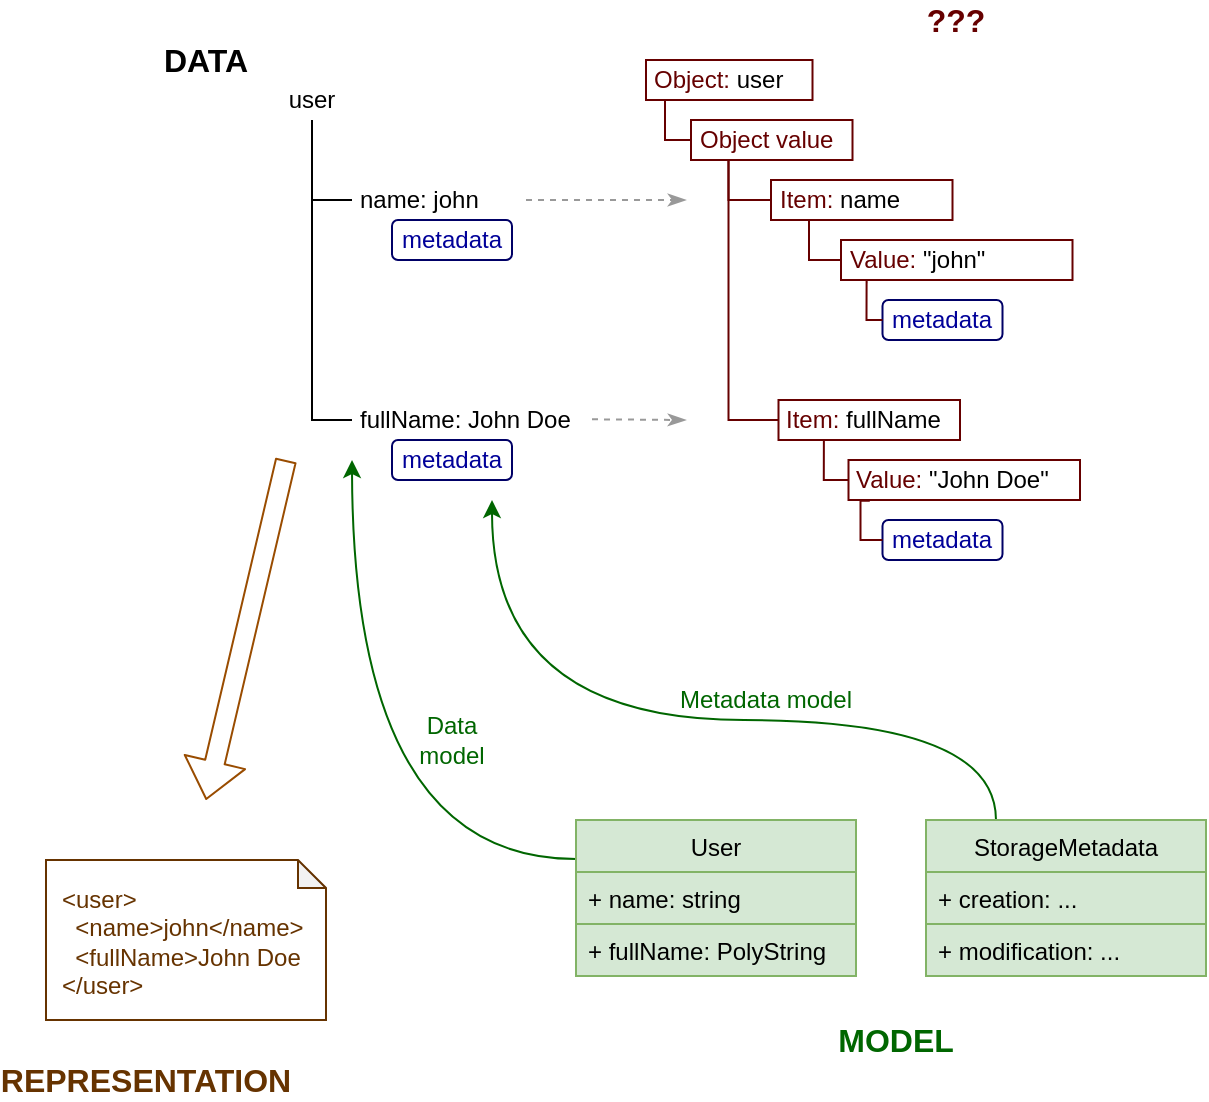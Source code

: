 <mxfile version="13.0.3" type="device"><diagram id="mrlgF6XJohhFISeK3crl" name="Page-1"><mxGraphModel dx="947" dy="608" grid="1" gridSize="10" guides="1" tooltips="1" connect="1" arrows="1" fold="1" page="1" pageScale="1" pageWidth="850" pageHeight="1100" math="0" shadow="0"><root><mxCell id="0"/><mxCell id="1" parent="0"/><mxCell id="eUB-juZ4jeWRK1TMT9lP-4" style="edgeStyle=orthogonalEdgeStyle;rounded=0;orthogonalLoop=1;jettySize=auto;html=1;entryX=0;entryY=0.5;entryDx=0;entryDy=0;endArrow=none;endFill=0;" edge="1" parent="1" source="eUB-juZ4jeWRK1TMT9lP-1" target="eUB-juZ4jeWRK1TMT9lP-2"><mxGeometry relative="1" as="geometry"/></mxCell><mxCell id="eUB-juZ4jeWRK1TMT9lP-1" value="user" style="text;html=1;strokeColor=none;fillColor=none;align=center;verticalAlign=middle;whiteSpace=wrap;rounded=0;" vertex="1" parent="1"><mxGeometry x="273" y="140" width="40" height="20" as="geometry"/></mxCell><mxCell id="eUB-juZ4jeWRK1TMT9lP-2" value="name: john" style="text;html=1;strokeColor=none;fillColor=none;align=left;verticalAlign=middle;whiteSpace=wrap;rounded=0;spacingLeft=2;" vertex="1" parent="1"><mxGeometry x="313" y="190" width="80" height="20" as="geometry"/></mxCell><mxCell id="eUB-juZ4jeWRK1TMT9lP-5" value="fullName: John Doe" style="text;html=1;strokeColor=none;fillColor=none;align=left;verticalAlign=middle;whiteSpace=wrap;rounded=0;spacingLeft=2;" vertex="1" parent="1"><mxGeometry x="313" y="300" width="120" height="20" as="geometry"/></mxCell><mxCell id="eUB-juZ4jeWRK1TMT9lP-6" style="edgeStyle=orthogonalEdgeStyle;rounded=0;orthogonalLoop=1;jettySize=auto;html=1;entryX=0;entryY=0.5;entryDx=0;entryDy=0;endArrow=none;endFill=0;exitX=0.5;exitY=1;exitDx=0;exitDy=0;" edge="1" parent="1" source="eUB-juZ4jeWRK1TMT9lP-1" target="eUB-juZ4jeWRK1TMT9lP-5"><mxGeometry relative="1" as="geometry"><mxPoint x="303" y="250" as="sourcePoint"/><mxPoint x="323" y="270" as="targetPoint"/></mxGeometry></mxCell><mxCell id="eUB-juZ4jeWRK1TMT9lP-7" value="&lt;b&gt;&lt;font style=&quot;font-size: 16px&quot;&gt;DATA&lt;/font&gt;&lt;/b&gt;" style="text;html=1;strokeColor=none;fillColor=none;align=center;verticalAlign=middle;whiteSpace=wrap;rounded=0;" vertex="1" parent="1"><mxGeometry x="220" y="120" width="40" height="20" as="geometry"/></mxCell><mxCell id="eUB-juZ4jeWRK1TMT9lP-8" value="metadata" style="rounded=1;whiteSpace=wrap;html=1;align=center;fontColor=#000099;strokeColor=#000066;" vertex="1" parent="1"><mxGeometry x="333" y="210" width="60" height="20" as="geometry"/></mxCell><mxCell id="eUB-juZ4jeWRK1TMT9lP-9" value="metadata" style="rounded=1;whiteSpace=wrap;html=1;align=center;fontColor=#000099;strokeColor=#000066;" vertex="1" parent="1"><mxGeometry x="333" y="320" width="60" height="20" as="geometry"/></mxCell><mxCell id="eUB-juZ4jeWRK1TMT9lP-14" value="&lt;b&gt;&lt;font style=&quot;font-size: 16px&quot; color=&quot;#006600&quot;&gt;MODEL&lt;/font&gt;&lt;/b&gt;" style="text;html=1;strokeColor=none;fillColor=none;align=center;verticalAlign=middle;whiteSpace=wrap;rounded=0;" vertex="1" parent="1"><mxGeometry x="555" y="610" width="60" height="20" as="geometry"/></mxCell><mxCell id="eUB-juZ4jeWRK1TMT9lP-15" value="" style="endArrow=classic;html=1;fontColor=#006600;strokeColor=#006600;exitX=0;exitY=0.25;exitDx=0;exitDy=0;edgeStyle=orthogonalEdgeStyle;curved=1;" edge="1" parent="1" source="eUB-juZ4jeWRK1TMT9lP-10"><mxGeometry width="50" height="50" relative="1" as="geometry"><mxPoint x="423" y="450" as="sourcePoint"/><mxPoint x="313" y="330" as="targetPoint"/></mxGeometry></mxCell><mxCell id="eUB-juZ4jeWRK1TMT9lP-16" value="Data model" style="text;html=1;strokeColor=none;fillColor=none;align=center;verticalAlign=middle;whiteSpace=wrap;rounded=0;fontColor=#006600;" vertex="1" parent="1"><mxGeometry x="343" y="460" width="40" height="20" as="geometry"/></mxCell><mxCell id="eUB-juZ4jeWRK1TMT9lP-20" value="" style="endArrow=classic;html=1;fontColor=#006600;strokeColor=#006600;exitX=0.25;exitY=0;exitDx=0;exitDy=0;edgeStyle=orthogonalEdgeStyle;curved=1;" edge="1" parent="1" source="eUB-juZ4jeWRK1TMT9lP-17"><mxGeometry width="50" height="50" relative="1" as="geometry"><mxPoint x="383" y="459.5" as="sourcePoint"/><mxPoint x="383" y="350" as="targetPoint"/><Array as="points"><mxPoint x="635" y="460"/><mxPoint x="383" y="460"/></Array></mxGeometry></mxCell><mxCell id="eUB-juZ4jeWRK1TMT9lP-21" value="Metadata model" style="text;html=1;strokeColor=none;fillColor=none;align=center;verticalAlign=middle;whiteSpace=wrap;rounded=0;fontColor=#006600;" vertex="1" parent="1"><mxGeometry x="475" y="440" width="90" height="20" as="geometry"/></mxCell><mxCell id="eUB-juZ4jeWRK1TMT9lP-22" value="" style="shape=flexArrow;endArrow=classic;html=1;strokeColor=#994C00;fontColor=#006600;" edge="1" parent="1"><mxGeometry width="50" height="50" relative="1" as="geometry"><mxPoint x="280" y="330" as="sourcePoint"/><mxPoint x="240" y="500" as="targetPoint"/></mxGeometry></mxCell><mxCell id="eUB-juZ4jeWRK1TMT9lP-23" value="&amp;lt;user&amp;gt;&lt;br&gt;&amp;nbsp; &amp;lt;name&amp;gt;john&amp;lt;/name&amp;gt;&lt;br&gt;&amp;nbsp; &amp;lt;fullName&amp;gt;John Doe&lt;br&gt;&amp;lt;/user&amp;gt;" style="shape=note;whiteSpace=wrap;html=1;backgroundOutline=1;darkOpacity=0.05;strokeColor=#663300;fontColor=#663300;align=left;spacingLeft=4;spacingBottom=4;spacingRight=4;spacing=4;spacingTop=4;horizontal=1;verticalAlign=top;size=14;" vertex="1" parent="1"><mxGeometry x="160" y="530" width="140" height="80" as="geometry"/></mxCell><mxCell id="eUB-juZ4jeWRK1TMT9lP-24" value="&lt;b&gt;&lt;font style=&quot;font-size: 16px&quot; color=&quot;#663300&quot;&gt;REPRESENTATION&lt;/font&gt;&lt;/b&gt;" style="text;html=1;strokeColor=none;fillColor=none;align=center;verticalAlign=middle;whiteSpace=wrap;rounded=0;" vertex="1" parent="1"><mxGeometry x="180" y="630" width="60" height="20" as="geometry"/></mxCell><mxCell id="eUB-juZ4jeWRK1TMT9lP-25" value="Object: &lt;font color=&quot;#000000&quot;&gt;user&lt;/font&gt;" style="rounded=0;whiteSpace=wrap;html=1;strokeColor=#660000;fontColor=#660000;align=left;spacingLeft=2;" vertex="1" parent="1"><mxGeometry x="460" y="130" width="83.25" height="20" as="geometry"/></mxCell><mxCell id="eUB-juZ4jeWRK1TMT9lP-26" value="Object value" style="rounded=0;whiteSpace=wrap;html=1;strokeColor=#660000;fontColor=#660000;align=left;spacingLeft=2;" vertex="1" parent="1"><mxGeometry x="482.5" y="160" width="80.75" height="20" as="geometry"/></mxCell><mxCell id="eUB-juZ4jeWRK1TMT9lP-27" style="edgeStyle=orthogonalEdgeStyle;rounded=0;orthogonalLoop=1;jettySize=auto;html=1;entryX=0;entryY=0.5;entryDx=0;entryDy=0;endArrow=none;endFill=0;fontColor=#660000;strokeColor=#660000;spacingLeft=2;" edge="1" parent="1" target="eUB-juZ4jeWRK1TMT9lP-26"><mxGeometry relative="1" as="geometry"><mxPoint x="469.5" y="160" as="sourcePoint"/><mxPoint x="332.5" y="200" as="targetPoint"/><Array as="points"><mxPoint x="469.5" y="150"/><mxPoint x="469.5" y="170"/></Array></mxGeometry></mxCell><mxCell id="eUB-juZ4jeWRK1TMT9lP-28" value="Item: &lt;font color=&quot;#000000&quot;&gt;name&lt;/font&gt;" style="rounded=0;whiteSpace=wrap;html=1;strokeColor=#660000;fontColor=#660000;align=left;spacingLeft=2;" vertex="1" parent="1"><mxGeometry x="522.5" y="190" width="90.75" height="20" as="geometry"/></mxCell><mxCell id="eUB-juZ4jeWRK1TMT9lP-29" style="edgeStyle=orthogonalEdgeStyle;rounded=0;orthogonalLoop=1;jettySize=auto;html=1;entryX=0;entryY=0.5;entryDx=0;entryDy=0;endArrow=none;endFill=0;fontColor=#660000;strokeColor=#660000;exitX=0.25;exitY=1;exitDx=0;exitDy=0;spacingLeft=2;" edge="1" parent="1" source="eUB-juZ4jeWRK1TMT9lP-26" target="eUB-juZ4jeWRK1TMT9lP-28"><mxGeometry relative="1" as="geometry"><mxPoint x="479.5" y="170" as="sourcePoint"/><mxPoint x="492.5" y="180" as="targetPoint"/><Array as="points"><mxPoint x="501.25" y="200"/></Array></mxGeometry></mxCell><mxCell id="eUB-juZ4jeWRK1TMT9lP-30" value="Value: &lt;font color=&quot;#000000&quot;&gt;&quot;john&quot;&lt;/font&gt;" style="rounded=0;whiteSpace=wrap;html=1;strokeColor=#660000;fontColor=#660000;align=left;spacingLeft=2;" vertex="1" parent="1"><mxGeometry x="557.5" y="220" width="115.75" height="20" as="geometry"/></mxCell><mxCell id="eUB-juZ4jeWRK1TMT9lP-31" style="edgeStyle=orthogonalEdgeStyle;rounded=0;orthogonalLoop=1;jettySize=auto;html=1;entryX=0;entryY=0.5;entryDx=0;entryDy=0;endArrow=none;endFill=0;fontColor=#660000;strokeColor=#660000;exitX=0.25;exitY=1;exitDx=0;exitDy=0;spacingLeft=2;" edge="1" parent="1" source="eUB-juZ4jeWRK1TMT9lP-28" target="eUB-juZ4jeWRK1TMT9lP-30"><mxGeometry relative="1" as="geometry"><mxPoint x="511.5" y="250" as="sourcePoint"/><mxPoint x="532.5" y="210" as="targetPoint"/><Array as="points"><mxPoint x="541.5" y="230"/></Array></mxGeometry></mxCell><mxCell id="eUB-juZ4jeWRK1TMT9lP-32" value="Item: &lt;font color=&quot;#000000&quot;&gt;fullName&lt;/font&gt;" style="rounded=0;whiteSpace=wrap;html=1;strokeColor=#660000;fontColor=#660000;align=left;spacingLeft=2;" vertex="1" parent="1"><mxGeometry x="526.25" y="300" width="90.75" height="20" as="geometry"/></mxCell><mxCell id="eUB-juZ4jeWRK1TMT9lP-33" style="edgeStyle=orthogonalEdgeStyle;rounded=0;orthogonalLoop=1;jettySize=auto;html=1;entryX=0;entryY=0.5;entryDx=0;entryDy=0;endArrow=none;endFill=0;fontColor=#660000;strokeColor=#660000;exitX=0.25;exitY=1;exitDx=0;exitDy=0;spacingLeft=2;" edge="1" parent="1" source="eUB-juZ4jeWRK1TMT9lP-26" target="eUB-juZ4jeWRK1TMT9lP-32"><mxGeometry relative="1" as="geometry"><mxPoint x="503.25" y="180" as="sourcePoint"/><mxPoint x="532.5" y="210" as="targetPoint"/><Array as="points"><mxPoint x="501.25" y="180"/><mxPoint x="501.25" y="310"/></Array></mxGeometry></mxCell><mxCell id="eUB-juZ4jeWRK1TMT9lP-34" value="Value: &lt;font color=&quot;#000000&quot;&gt;&quot;John Doe&quot;&lt;/font&gt;" style="rounded=0;whiteSpace=wrap;html=1;strokeColor=#660000;fontColor=#660000;align=left;spacingLeft=2;" vertex="1" parent="1"><mxGeometry x="561.25" y="330" width="115.75" height="20" as="geometry"/></mxCell><mxCell id="eUB-juZ4jeWRK1TMT9lP-35" style="edgeStyle=orthogonalEdgeStyle;rounded=0;orthogonalLoop=1;jettySize=auto;html=1;entryX=0;entryY=0.5;entryDx=0;entryDy=0;endArrow=none;endFill=0;fontColor=#660000;strokeColor=#660000;exitX=0.25;exitY=1;exitDx=0;exitDy=0;spacingLeft=2;" edge="1" parent="1" source="eUB-juZ4jeWRK1TMT9lP-32" target="eUB-juZ4jeWRK1TMT9lP-34"><mxGeometry relative="1" as="geometry"><mxPoint x="558.938" y="260" as="sourcePoint"/><mxPoint x="571.25" y="280" as="targetPoint"/><Array as="points"><mxPoint x="549" y="340"/></Array></mxGeometry></mxCell><mxCell id="eUB-juZ4jeWRK1TMT9lP-10" value="User" style="swimlane;fontStyle=0;childLayout=stackLayout;horizontal=1;startSize=26;fillColor=#d5e8d4;horizontalStack=0;resizeParent=1;resizeParentMax=0;resizeLast=0;collapsible=1;marginBottom=0;strokeColor=#82b366;align=center;" vertex="1" parent="1"><mxGeometry x="425" y="510" width="140" height="78" as="geometry"/></mxCell><mxCell id="eUB-juZ4jeWRK1TMT9lP-11" value="+ name: string" style="text;strokeColor=#82b366;fillColor=#d5e8d4;align=left;verticalAlign=top;spacingLeft=4;spacingRight=4;overflow=hidden;rotatable=0;points=[[0,0.5],[1,0.5]];portConstraint=eastwest;" vertex="1" parent="eUB-juZ4jeWRK1TMT9lP-10"><mxGeometry y="26" width="140" height="26" as="geometry"/></mxCell><mxCell id="eUB-juZ4jeWRK1TMT9lP-12" value="+ fullName: PolyString" style="text;strokeColor=#82b366;fillColor=#d5e8d4;align=left;verticalAlign=top;spacingLeft=4;spacingRight=4;overflow=hidden;rotatable=0;points=[[0,0.5],[1,0.5]];portConstraint=eastwest;" vertex="1" parent="eUB-juZ4jeWRK1TMT9lP-10"><mxGeometry y="52" width="140" height="26" as="geometry"/></mxCell><mxCell id="eUB-juZ4jeWRK1TMT9lP-17" value="StorageMetadata" style="swimlane;fontStyle=0;childLayout=stackLayout;horizontal=1;startSize=26;fillColor=#d5e8d4;horizontalStack=0;resizeParent=1;resizeParentMax=0;resizeLast=0;collapsible=1;marginBottom=0;strokeColor=#82b366;align=center;" vertex="1" parent="1"><mxGeometry x="600" y="510" width="140" height="78" as="geometry"/></mxCell><mxCell id="eUB-juZ4jeWRK1TMT9lP-18" value="+ creation: ..." style="text;strokeColor=#82b366;fillColor=#d5e8d4;align=left;verticalAlign=top;spacingLeft=4;spacingRight=4;overflow=hidden;rotatable=0;points=[[0,0.5],[1,0.5]];portConstraint=eastwest;" vertex="1" parent="eUB-juZ4jeWRK1TMT9lP-17"><mxGeometry y="26" width="140" height="26" as="geometry"/></mxCell><mxCell id="eUB-juZ4jeWRK1TMT9lP-19" value="+ modification: ..." style="text;strokeColor=#82b366;fillColor=#d5e8d4;align=left;verticalAlign=top;spacingLeft=4;spacingRight=4;overflow=hidden;rotatable=0;points=[[0,0.5],[1,0.5]];portConstraint=eastwest;" vertex="1" parent="eUB-juZ4jeWRK1TMT9lP-17"><mxGeometry y="52" width="140" height="26" as="geometry"/></mxCell><mxCell id="eUB-juZ4jeWRK1TMT9lP-36" value="metadata" style="rounded=1;whiteSpace=wrap;html=1;align=center;fontColor=#000099;strokeColor=#000066;" vertex="1" parent="1"><mxGeometry x="578.25" y="250" width="60" height="20" as="geometry"/></mxCell><mxCell id="eUB-juZ4jeWRK1TMT9lP-37" style="edgeStyle=orthogonalEdgeStyle;rounded=0;orthogonalLoop=1;jettySize=auto;html=1;entryX=0;entryY=0.5;entryDx=0;entryDy=0;endArrow=none;endFill=0;fontColor=#660000;strokeColor=#660000;exitX=0.111;exitY=1.083;exitDx=0;exitDy=0;spacingLeft=2;exitPerimeter=0;" edge="1" parent="1" source="eUB-juZ4jeWRK1TMT9lP-30" target="eUB-juZ4jeWRK1TMT9lP-36"><mxGeometry relative="1" as="geometry"><mxPoint x="555.188" y="220" as="sourcePoint"/><mxPoint x="567.5" y="240" as="targetPoint"/><Array as="points"><mxPoint x="570.25" y="240"/><mxPoint x="570.25" y="260"/></Array></mxGeometry></mxCell><mxCell id="eUB-juZ4jeWRK1TMT9lP-38" value="metadata" style="rounded=1;whiteSpace=wrap;html=1;align=center;fontColor=#000099;strokeColor=#000066;" vertex="1" parent="1"><mxGeometry x="578.25" y="360" width="60" height="20" as="geometry"/></mxCell><mxCell id="eUB-juZ4jeWRK1TMT9lP-39" style="edgeStyle=orthogonalEdgeStyle;rounded=0;orthogonalLoop=1;jettySize=auto;html=1;entryX=0;entryY=0.5;entryDx=0;entryDy=0;endArrow=none;endFill=0;fontColor=#660000;strokeColor=#660000;exitX=0.092;exitY=1.02;exitDx=0;exitDy=0;spacingLeft=2;exitPerimeter=0;" edge="1" parent="1" source="eUB-juZ4jeWRK1TMT9lP-34" target="eUB-juZ4jeWRK1TMT9lP-38"><mxGeometry relative="1" as="geometry"><mxPoint x="567.728" y="351.66" as="sourcePoint"/><mxPoint x="575.63" y="370" as="targetPoint"/><Array as="points"><mxPoint x="567.25" y="350"/><mxPoint x="567.25" y="370"/></Array></mxGeometry></mxCell><mxCell id="eUB-juZ4jeWRK1TMT9lP-40" value="&lt;b&gt;&lt;font style=&quot;font-size: 16px&quot;&gt;???&lt;br&gt;&lt;/font&gt;&lt;/b&gt;" style="text;html=1;strokeColor=none;fillColor=none;align=center;verticalAlign=middle;whiteSpace=wrap;rounded=0;fontColor=#660000;" vertex="1" parent="1"><mxGeometry x="595.38" y="100" width="40" height="20" as="geometry"/></mxCell><mxCell id="eUB-juZ4jeWRK1TMT9lP-41" value="" style="endArrow=classicThin;html=1;strokeColor=#999999;fontColor=#660000;dashed=1;endFill=1;" edge="1" parent="1"><mxGeometry width="50" height="50" relative="1" as="geometry"><mxPoint x="400" y="200" as="sourcePoint"/><mxPoint x="480" y="200" as="targetPoint"/></mxGeometry></mxCell><mxCell id="eUB-juZ4jeWRK1TMT9lP-42" value="" style="endArrow=classicThin;html=1;strokeColor=#999999;fontColor=#660000;dashed=1;endFill=1;" edge="1" parent="1"><mxGeometry width="50" height="50" relative="1" as="geometry"><mxPoint x="433" y="309.66" as="sourcePoint"/><mxPoint x="480" y="310" as="targetPoint"/></mxGeometry></mxCell></root></mxGraphModel></diagram></mxfile>